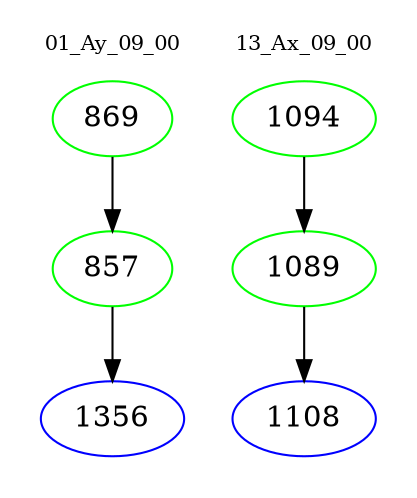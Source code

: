 digraph{
subgraph cluster_0 {
color = white
label = "01_Ay_09_00";
fontsize=10;
T0_869 [label="869", color="green"]
T0_869 -> T0_857 [color="black"]
T0_857 [label="857", color="green"]
T0_857 -> T0_1356 [color="black"]
T0_1356 [label="1356", color="blue"]
}
subgraph cluster_1 {
color = white
label = "13_Ax_09_00";
fontsize=10;
T1_1094 [label="1094", color="green"]
T1_1094 -> T1_1089 [color="black"]
T1_1089 [label="1089", color="green"]
T1_1089 -> T1_1108 [color="black"]
T1_1108 [label="1108", color="blue"]
}
}
